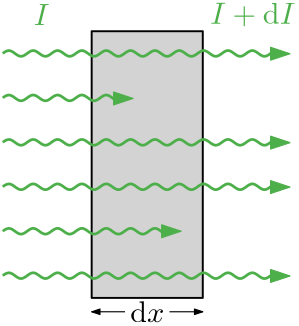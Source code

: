 <?xml version="1.0"?>
<!DOCTYPE ipe SYSTEM "ipe.dtd">
<ipe version="70107" creator="Ipe 7.2.2">
<info created="D:20160414194342" modified="D:20160430120124"/>
<ipestyle name="basic">
<symbol name="arrow/arc(spx)">
<path stroke="sym-stroke" fill="sym-stroke" pen="sym-pen">
0 0 m
-1 0.333 l
-1 -0.333 l
h
</path>
</symbol>
<symbol name="arrow/farc(spx)">
<path stroke="sym-stroke" fill="white" pen="sym-pen">
0 0 m
-1 0.333 l
-1 -0.333 l
h
</path>
</symbol>
<symbol name="arrow/ptarc(spx)">
<path stroke="sym-stroke" fill="sym-stroke" pen="sym-pen">
0 0 m
-1 0.333 l
-0.8 0 l
-1 -0.333 l
h
</path>
</symbol>
<symbol name="arrow/fptarc(spx)">
<path stroke="sym-stroke" fill="white" pen="sym-pen">
0 0 m
-1 0.333 l
-0.8 0 l
-1 -0.333 l
h
</path>
</symbol>
<symbol name="mark/circle(sx)" transformations="translations">
<path fill="sym-stroke">
0.6 0 0 0.6 0 0 e
0.4 0 0 0.4 0 0 e
</path>
</symbol>
<symbol name="mark/disk(sx)" transformations="translations">
<path fill="sym-stroke">
0.6 0 0 0.6 0 0 e
</path>
</symbol>
<symbol name="mark/fdisk(sfx)" transformations="translations">
<group>
<path fill="sym-fill">
0.5 0 0 0.5 0 0 e
</path>
<path fill="sym-stroke" fillrule="eofill">
0.6 0 0 0.6 0 0 e
0.4 0 0 0.4 0 0 e
</path>
</group>
</symbol>
<symbol name="mark/box(sx)" transformations="translations">
<path fill="sym-stroke" fillrule="eofill">
-0.6 -0.6 m
0.6 -0.6 l
0.6 0.6 l
-0.6 0.6 l
h
-0.4 -0.4 m
0.4 -0.4 l
0.4 0.4 l
-0.4 0.4 l
h
</path>
</symbol>
<symbol name="mark/square(sx)" transformations="translations">
<path fill="sym-stroke">
-0.6 -0.6 m
0.6 -0.6 l
0.6 0.6 l
-0.6 0.6 l
h
</path>
</symbol>
<symbol name="mark/fsquare(sfx)" transformations="translations">
<group>
<path fill="sym-fill">
-0.5 -0.5 m
0.5 -0.5 l
0.5 0.5 l
-0.5 0.5 l
h
</path>
<path fill="sym-stroke" fillrule="eofill">
-0.6 -0.6 m
0.6 -0.6 l
0.6 0.6 l
-0.6 0.6 l
h
-0.4 -0.4 m
0.4 -0.4 l
0.4 0.4 l
-0.4 0.4 l
h
</path>
</group>
</symbol>
<symbol name="mark/cross(sx)" transformations="translations">
<group>
<path fill="sym-stroke">
-0.43 -0.57 m
0.57 0.43 l
0.43 0.57 l
-0.57 -0.43 l
h
</path>
<path fill="sym-stroke">
-0.43 0.57 m
0.57 -0.43 l
0.43 -0.57 l
-0.57 0.43 l
h
</path>
</group>
</symbol>
<symbol name="arrow/fnormal(spx)">
<path stroke="sym-stroke" fill="white" pen="sym-pen">
0 0 m
-1 0.333 l
-1 -0.333 l
h
</path>
</symbol>
<symbol name="arrow/pointed(spx)">
<path stroke="sym-stroke" fill="sym-stroke" pen="sym-pen">
0 0 m
-1 0.333 l
-0.8 0 l
-1 -0.333 l
h
</path>
</symbol>
<symbol name="arrow/fpointed(spx)">
<path stroke="sym-stroke" fill="white" pen="sym-pen">
0 0 m
-1 0.333 l
-0.8 0 l
-1 -0.333 l
h
</path>
</symbol>
<symbol name="arrow/linear(spx)">
<path stroke="sym-stroke" pen="sym-pen">
-1 0.333 m
0 0 l
-1 -0.333 l
</path>
</symbol>
<symbol name="arrow/fdouble(spx)">
<path stroke="sym-stroke" fill="white" pen="sym-pen">
0 0 m
-1 0.333 l
-1 -0.333 l
h
-1 0 m
-2 0.333 l
-2 -0.333 l
h
</path>
</symbol>
<symbol name="arrow/double(spx)">
<path stroke="sym-stroke" fill="sym-stroke" pen="sym-pen">
0 0 m
-1 0.333 l
-1 -0.333 l
h
-1 0 m
-2 0.333 l
-2 -0.333 l
h
</path>
</symbol>
<pen name="heavier" value="0.8"/>
<pen name="fat" value="1.2"/>
<pen name="ultrafat" value="2"/>
<symbolsize name="large" value="5"/>
<symbolsize name="small" value="2"/>
<symbolsize name="tiny" value="1.1"/>
<arrowsize name="large" value="10"/>
<arrowsize name="small" value="5"/>
<arrowsize name="tiny" value="3"/>
<color name="red" value="1 0 0"/>
<color name="green" value="0 1 0"/>
<color name="blue" value="0 0 1"/>
<color name="yellow" value="1 1 0"/>
<color name="orange" value="1 0.647 0"/>
<color name="gold" value="1 0.843 0"/>
<color name="purple" value="0.627 0.125 0.941"/>
<color name="gray" value="0.745"/>
<color name="brown" value="0.647 0.165 0.165"/>
<color name="navy" value="0 0 0.502"/>
<color name="pink" value="1 0.753 0.796"/>
<color name="seagreen" value="0.18 0.545 0.341"/>
<color name="turquoise" value="0.251 0.878 0.816"/>
<color name="violet" value="0.933 0.51 0.933"/>
<color name="darkblue" value="0 0 0.545"/>
<color name="darkcyan" value="0 0.545 0.545"/>
<color name="darkgray" value="0.663"/>
<color name="darkgreen" value="0 0.392 0"/>
<color name="darkmagenta" value="0.545 0 0.545"/>
<color name="darkorange" value="1 0.549 0"/>
<color name="darkred" value="0.545 0 0"/>
<color name="lightblue" value="0.678 0.847 0.902"/>
<color name="lightcyan" value="0.878 1 1"/>
<color name="lightgray" value="0.827"/>
<color name="lightgreen" value="0.565 0.933 0.565"/>
<color name="lightyellow" value="1 1 0.878"/>
<dashstyle name="dashed" value="[4] 0"/>
<dashstyle name="dotted" value="[1 3] 0"/>
<dashstyle name="dash dotted" value="[4 2 1 2] 0"/>
<dashstyle name="dash dot dotted" value="[4 2 1 2 1 2] 0"/>
<textsize name="large" value="\large"/>
<textsize name="Large" value="\Large"/>
<textsize name="LARGE" value="\LARGE"/>
<textsize name="huge" value="\huge"/>
<textsize name="Huge" value="\Huge"/>
<textsize name="small" value="\small"/>
<textsize name="footnote" value="\footnotesize"/>
<textsize name="tiny" value="\tiny"/>
<textstyle name="center" begin="\begin{center}" end="\end{center}"/>
<textstyle name="itemize" begin="\begin{itemize}" end="\end{itemize}"/>
<textstyle name="item" begin="\begin{itemize}\item{}" end="\end{itemize}"/>
<gridsize name="4 pts" value="4"/>
<gridsize name="8 pts (~3 mm)" value="8"/>
<gridsize name="16 pts (~6 mm)" value="16"/>
<gridsize name="32 pts (~12 mm)" value="32"/>
<gridsize name="10 pts (~3.5 mm)" value="10"/>
<gridsize name="20 pts (~7 mm)" value="20"/>
<gridsize name="14 pts (~5 mm)" value="14"/>
<gridsize name="28 pts (~10 mm)" value="28"/>
<gridsize name="56 pts (~20 mm)" value="56"/>
<anglesize name="90 deg" value="90"/>
<anglesize name="60 deg" value="60"/>
<anglesize name="45 deg" value="45"/>
<anglesize name="30 deg" value="30"/>
<anglesize name="22.5 deg" value="22.5"/>
<opacity name="10%" value="0.1"/>
<opacity name="30%" value="0.3"/>
<opacity name="50%" value="0.5"/>
<opacity name="75%" value="0.75"/>
<tiling name="falling" angle="-60" step="4" width="1"/>
<tiling name="rising" angle="30" step="4" width="1"/>
</ipestyle>
<page>
<layer name="alpha"/>
<view layers="alpha" active="alpha"/>
<text layer="alpha" matrix="1 0 0 1 8 3" transformations="translations" pos="112 664" stroke="black" type="label" width="12.295" height="7.576" depth="0" halign="center" valign="center" size="11">$\mathrm{d}x$</text>
<path matrix="1 0 0 1 0 -1" stroke="black" arrow="normal/tiny">
112 668 m
100 668 l
</path>
<path matrix="1 0 0 1 0 -1" stroke="black" arrow="normal/tiny">
128 668 m
140 668 l
</path>
<path stroke="black" fill="lightgray" pen="0.7">
100 768 m
100 672 l
140 672 l
140 768 l
h
</path>
<text matrix="1 0 0 1 42 58" transformations="translations" pos="40 716" stroke="0.302 0.686 0.29" type="label" width="5.652" height="7.455" depth="0" halign="center" valign="center" size="11">$I$</text>
<text matrix="1 0 0 1 118 58" transformations="translations" pos="40 716" stroke="0.302 0.686 0.29" type="label" width="30.697" height="7.575" depth="0.91" halign="center" valign="center" size="11">$I + \mathrm{d}I$</text>
<path matrix="1 0 0 1 0.2 0" stroke="0.302 0.686 0.29" arrow="normal/normal">
128 696 m
132 696 l
</path>
<path matrix="1 0 0 1 2.9 -0.2" stroke="0.302 0.686 0.29" arrow="normal/normal">
108 744 m
112 744 l
</path>
<path matrix="1 0 0 1 -0.6 -0.1" stroke="0.302 0.686 0.29" arrow="normal/normal">
168 760 m
172 760 l
</path>
<path stroke="0.302 0.686 0.29" pen="1">
165.734 760.845 m
165.261 760.642
164.789 760.282
164.317 759.934 c
163.845 759.586
163.373 759.25
162.901 759.085 c
162.428 758.921
161.956 758.927
161.484 759.101 c
161.012 759.276
160.54 759.618
160.068 759.967 c
159.595 760.316
159.123 760.67
158.651 760.864 c
158.179 761.057
157.707 761.088
157.235 760.943 c
156.762 760.798
156.29 760.477
155.818 760.131 c
155.346 759.785
154.874 759.414
154.402 759.195 c
153.93 758.975
153.458 758.905
152.986 759.02 c
152.514 759.133
152.042 759.431
151.569 759.771 c
151.097 760.111
150.625 760.494
150.153 760.739 c
149.681 760.984
149.209 761.09
148.736 761.008 c
148.264 760.926
147.792 760.655
147.32 760.324 c
146.848 759.992
146.376 759.6
145.903 759.333 c
145.431 759.066
144.959 758.923
144.487 758.973 c
144.015 759.023
143.543 759.264
143.07 759.584 c
142.598 759.903
142.126 760.301
141.654 760.588 c
141.182 760.875
140.71 761.053
140.237 761.036 c
139.765 761.02
139.293 760.809
138.821 760.504 c
138.349 760.199
137.877 759.8
137.405 759.495 c
136.933 759.191
136.461 758.98
135.989 758.963 c
135.517 758.947
135.044 759.124
134.572 759.411 c
134.1 759.699
133.628 760.096
133.156 760.415 c
132.684 760.735
132.211 760.977
131.739 761.027 c
131.267 761.076
130.795 760.934
130.323 760.666 c
129.851 760.399
129.378 760.008
128.906 759.676 c
128.434 759.345
127.962 759.074
127.49 758.991 c
127.018 758.909
126.545 759.016
126.073 759.26 c
125.601 759.505
125.129 759.888
124.657 760.228 c
124.185 760.569
123.712 760.866
123.24 760.98 c
122.768 761.094
122.296 761.025
121.824 760.805 c
121.352 760.585
120.879 760.214
120.407 759.869 c
119.935 759.522
119.463 759.201
118.991 759.056 c
118.519 758.911
118.047 758.943
117.575 759.136 c
117.103 759.329
116.631 759.684
116.159 760.033 c
115.686 760.381
115.214 760.724
114.742 760.898 c
114.27 761.073
113.798 761.079
113.326 760.914 c
112.853 760.75
112.381 760.413
111.909 760.066 c
111.437 759.717
110.965 759.357
110.493 759.155 c
110.02 758.952
109.548 758.908
109.076 759.043 c
108.604 759.178
108.132 759.491
107.66 759.836 c
107.187 760.18
106.715 760.555
106.243 760.784 c
105.771 761.012
105.299 761.094
104.827 760.991 c
104.354 760.887
103.882 760.598
103.41 760.26 c
102.939 759.923
102.467 759.536
101.994 759.284 c
101.522 759.032
101.05 758.913
100.578 758.984 c
100.106 759.056
99.6335 759.317
99.1614 759.645 c
98.6892 759.973
98.217 760.367
97.7449 760.641 c
97.2727 760.915
96.8005 761.069
96.3284 761.031 c
95.8562 760.992
95.384 760.761
94.9119 760.446 c
94.4397 760.13
93.9675 759.733
93.4954 759.439 c
93.0232 759.145
92.551 758.957
92.0788 758.962 c
91.6067 758.968
91.1345 759.168
90.6623 759.467 c
90.1902 759.766
89.718 760.165
89.2458 760.475 c
88.7737 760.785
88.3015 761.006
87.8293 761.034 c
87.3572 761.062
86.8859 760.896
86.4137 760.615 c
85.9415 760.334
85.4694 759.938
84.9972 759.614 c
84.525 759.29
84.0529 759.039
83.5807 758.978 c
83.1085 758.918
82.6364 759.048
82.1642 759.308 c
81.692 759.568
81.2198 759.957
80.7477 760.292 c
80.2755 760.627
79.8033 760.907
79.3312 761 c
78.859 761.092
78.3868 760.999
77.9147 760.762 c
77.4425 760.525
76.9703 760.146
76.4982 759.803 c
76.026 759.461
75.5538 759.155
75.0816 759.031 c
74.6095 758.906
74.1373 758.963
73.6651 759.174 c
73.193 759.385
72.7208 759.75
72.2486 760.098 c
71.7765 760.447
71.3043 760.78
70.8321 760.929 c
70.36 761.079
69.8887 761.045
69.4165 760.881 c
68.9443 760.718
68.4722 760.424
68 760 c
158.651 760.864 m
158.179 761.057
157.707 761.088
157.235 760.943 c
156.762 760.798
156.29 760.477
155.818 760.131 c
155.346 759.785
154.874 759.414
154.402 759.195 c
153.93 758.975
153.458 758.905
152.986 759.02 c
152.514 759.133
152.042 759.431
151.569 759.771 c
151.097 760.111
150.625 760.494
150.153 760.739 c
149.681 760.984
149.209 761.09
148.736 761.008 c
148.264 760.926
147.792 760.655
147.32 760.324 c
146.848 759.992
146.376 759.6
145.903 759.333 c
145.431 759.066
144.959 758.923
144.487 758.973 c
144.015 759.023
143.543 759.264
143.07 759.584 c
142.598 759.903
142.126 760.301
141.654 760.588 c
141.182 760.875
140.71 761.053
140.237 761.036 c
139.765 761.02
139.293 760.809
138.821 760.504 c
138.349 760.199
137.877 759.8
137.405 759.495 c
136.933 759.191
136.461 758.98
135.989 758.963 c
135.517 758.947
135.044 759.124
134.572 759.411 c
134.1 759.699
133.628 760.096
133.156 760.415 c
132.684 760.735
132.211 760.977
131.739 761.027 c
131.267 761.076
130.795 760.934
130.323 760.666 c
129.851 760.399
129.378 760.008
128.906 759.676 c
128.434 759.345
127.962 759.074
127.49 758.991 c
127.018 758.909
126.545 759.016
126.073 759.26 c
125.601 759.505
125.129 759.888
124.657 760.228 c
124.185 760.569
123.712 760.866
123.24 760.98 c
122.768 761.094
122.296 761.025
121.824 760.805 c
121.352 760.585
120.879 760.214
120.407 759.869 c
119.935 759.522
119.463 759.201
118.991 759.056 c
118.519 758.911
118.047 758.943
117.575 759.136 c
117.103 759.329
116.631 759.684
116.159 760.033 c
115.686 760.381
115.214 760.724
114.742 760.898 c
114.27 761.073
113.798 761.079
113.326 760.914 c
112.853 760.75
112.381 760.413
111.909 760.066 c
111.437 759.717
110.965 759.357
110.493 759.155 c
110.02 758.952
109.548 758.908
109.076 759.043 c
108.604 759.178
108.132 759.491
107.66 759.836 c
107.187 760.18
106.715 760.555
106.243 760.784 c
105.771 761.012
105.299 761.094
104.827 760.991 c
104.354 760.887
103.882 760.598
103.41 760.26 c
102.939 759.923
102.467 759.536
101.994 759.284 c
101.522 759.032
101.05 758.913
100.578 758.984 c
100.106 759.056
99.6335 759.317
99.1614 759.645 c
98.6892 759.973
98.217 760.367
97.7449 760.641 c
97.2727 760.915
96.8005 761.069
96.3284 761.031 c
95.8562 760.992
95.384 760.761
94.9119 760.446 c
94.4397 760.13
93.9675 759.733
93.4954 759.439 c
93.0232 759.145
92.551 758.957
92.0788 758.962 c
91.6067 758.968
91.1345 759.168
90.6623 759.467 c
90.1902 759.766
89.718 760.165
89.2458 760.475 c
88.7737 760.785
88.3015 761.006
87.8293 761.034 c
87.3572 761.062
86.8859 760.896
86.4137 760.615 c
85.9415 760.334
85.4694 759.938
84.9972 759.614 c
84.525 759.29
84.0529 759.039
83.5807 758.978 c
83.1085 758.918
82.6364 759.048
82.1642 759.308 c
81.692 759.568
81.2198 759.957
80.7477 760.292 c
80.2755 760.627
79.8033 760.907
79.3312 761 c
78.859 761.092
78.3868 760.999
77.9147 760.762 c
77.4425 760.525
76.9703 760.146
76.4982 759.803 c
76.026 759.461
75.5538 759.155
75.0816 759.031 c
74.6095 758.906
74.1373 758.963
73.6651 759.174 c
73.193 759.385
72.7208 759.75
72.2486 760.098 c
71.7765 760.447
71.3043 760.78
70.8321 760.929 c
70.36 761.079
69.8887 761.045
69.4165 760.881 c
68.9443 760.718
68.4722 760.424
68 760 c
</path>
<path matrix="1 0 0 1 -0.6 -32.1" stroke="0.302 0.686 0.29" arrow="normal/normal">
168 760 m
172 760 l
</path>
<path matrix="1 0 0 1 0 -32" stroke="0.302 0.686 0.29" pen="1">
165.734 760.845 m
165.261 760.642
164.789 760.282
164.317 759.934 c
163.845 759.586
163.373 759.25
162.901 759.085 c
162.428 758.921
161.956 758.927
161.484 759.101 c
161.012 759.276
160.54 759.618
160.068 759.967 c
159.595 760.316
159.123 760.67
158.651 760.864 c
158.179 761.057
157.707 761.088
157.235 760.943 c
156.762 760.798
156.29 760.477
155.818 760.131 c
155.346 759.785
154.874 759.414
154.402 759.195 c
153.93 758.975
153.458 758.905
152.986 759.02 c
152.514 759.133
152.042 759.431
151.569 759.771 c
151.097 760.111
150.625 760.494
150.153 760.739 c
149.681 760.984
149.209 761.09
148.736 761.008 c
148.264 760.926
147.792 760.655
147.32 760.324 c
146.848 759.992
146.376 759.6
145.903 759.333 c
145.431 759.066
144.959 758.923
144.487 758.973 c
144.015 759.023
143.543 759.264
143.07 759.584 c
142.598 759.903
142.126 760.301
141.654 760.588 c
141.182 760.875
140.71 761.053
140.237 761.036 c
139.765 761.02
139.293 760.809
138.821 760.504 c
138.349 760.199
137.877 759.8
137.405 759.495 c
136.933 759.191
136.461 758.98
135.989 758.963 c
135.517 758.947
135.044 759.124
134.572 759.411 c
134.1 759.699
133.628 760.096
133.156 760.415 c
132.684 760.735
132.211 760.977
131.739 761.027 c
131.267 761.076
130.795 760.934
130.323 760.666 c
129.851 760.399
129.378 760.008
128.906 759.676 c
128.434 759.345
127.962 759.074
127.49 758.991 c
127.018 758.909
126.545 759.016
126.073 759.26 c
125.601 759.505
125.129 759.888
124.657 760.228 c
124.185 760.569
123.712 760.866
123.24 760.98 c
122.768 761.094
122.296 761.025
121.824 760.805 c
121.352 760.585
120.879 760.214
120.407 759.869 c
119.935 759.522
119.463 759.201
118.991 759.056 c
118.519 758.911
118.047 758.943
117.575 759.136 c
117.103 759.329
116.631 759.684
116.159 760.033 c
115.686 760.381
115.214 760.724
114.742 760.898 c
114.27 761.073
113.798 761.079
113.326 760.914 c
112.853 760.75
112.381 760.413
111.909 760.066 c
111.437 759.717
110.965 759.357
110.493 759.155 c
110.02 758.952
109.548 758.908
109.076 759.043 c
108.604 759.178
108.132 759.491
107.66 759.836 c
107.187 760.18
106.715 760.555
106.243 760.784 c
105.771 761.012
105.299 761.094
104.827 760.991 c
104.354 760.887
103.882 760.598
103.41 760.26 c
102.939 759.923
102.467 759.536
101.994 759.284 c
101.522 759.032
101.05 758.913
100.578 758.984 c
100.106 759.056
99.6335 759.317
99.1614 759.645 c
98.6892 759.973
98.217 760.367
97.7449 760.641 c
97.2727 760.915
96.8005 761.069
96.3284 761.031 c
95.8562 760.992
95.384 760.761
94.9119 760.446 c
94.4397 760.13
93.9675 759.733
93.4954 759.439 c
93.0232 759.145
92.551 758.957
92.0788 758.962 c
91.6067 758.968
91.1345 759.168
90.6623 759.467 c
90.1902 759.766
89.718 760.165
89.2458 760.475 c
88.7737 760.785
88.3015 761.006
87.8293 761.034 c
87.3572 761.062
86.8859 760.896
86.4137 760.615 c
85.9415 760.334
85.4694 759.938
84.9972 759.614 c
84.525 759.29
84.0529 759.039
83.5807 758.978 c
83.1085 758.918
82.6364 759.048
82.1642 759.308 c
81.692 759.568
81.2198 759.957
80.7477 760.292 c
80.2755 760.627
79.8033 760.907
79.3312 761 c
78.859 761.092
78.3868 760.999
77.9147 760.762 c
77.4425 760.525
76.9703 760.146
76.4982 759.803 c
76.026 759.461
75.5538 759.155
75.0816 759.031 c
74.6095 758.906
74.1373 758.963
73.6651 759.174 c
73.193 759.385
72.7208 759.75
72.2486 760.098 c
71.7765 760.447
71.3043 760.78
70.8321 760.929 c
70.36 761.079
69.8887 761.045
69.4165 760.881 c
68.9443 760.718
68.4722 760.424
68 760 c
158.651 760.864 m
158.179 761.057
157.707 761.088
157.235 760.943 c
156.762 760.798
156.29 760.477
155.818 760.131 c
155.346 759.785
154.874 759.414
154.402 759.195 c
153.93 758.975
153.458 758.905
152.986 759.02 c
152.514 759.133
152.042 759.431
151.569 759.771 c
151.097 760.111
150.625 760.494
150.153 760.739 c
149.681 760.984
149.209 761.09
148.736 761.008 c
148.264 760.926
147.792 760.655
147.32 760.324 c
146.848 759.992
146.376 759.6
145.903 759.333 c
145.431 759.066
144.959 758.923
144.487 758.973 c
144.015 759.023
143.543 759.264
143.07 759.584 c
142.598 759.903
142.126 760.301
141.654 760.588 c
141.182 760.875
140.71 761.053
140.237 761.036 c
139.765 761.02
139.293 760.809
138.821 760.504 c
138.349 760.199
137.877 759.8
137.405 759.495 c
136.933 759.191
136.461 758.98
135.989 758.963 c
135.517 758.947
135.044 759.124
134.572 759.411 c
134.1 759.699
133.628 760.096
133.156 760.415 c
132.684 760.735
132.211 760.977
131.739 761.027 c
131.267 761.076
130.795 760.934
130.323 760.666 c
129.851 760.399
129.378 760.008
128.906 759.676 c
128.434 759.345
127.962 759.074
127.49 758.991 c
127.018 758.909
126.545 759.016
126.073 759.26 c
125.601 759.505
125.129 759.888
124.657 760.228 c
124.185 760.569
123.712 760.866
123.24 760.98 c
122.768 761.094
122.296 761.025
121.824 760.805 c
121.352 760.585
120.879 760.214
120.407 759.869 c
119.935 759.522
119.463 759.201
118.991 759.056 c
118.519 758.911
118.047 758.943
117.575 759.136 c
117.103 759.329
116.631 759.684
116.159 760.033 c
115.686 760.381
115.214 760.724
114.742 760.898 c
114.27 761.073
113.798 761.079
113.326 760.914 c
112.853 760.75
112.381 760.413
111.909 760.066 c
111.437 759.717
110.965 759.357
110.493 759.155 c
110.02 758.952
109.548 758.908
109.076 759.043 c
108.604 759.178
108.132 759.491
107.66 759.836 c
107.187 760.18
106.715 760.555
106.243 760.784 c
105.771 761.012
105.299 761.094
104.827 760.991 c
104.354 760.887
103.882 760.598
103.41 760.26 c
102.939 759.923
102.467 759.536
101.994 759.284 c
101.522 759.032
101.05 758.913
100.578 758.984 c
100.106 759.056
99.6335 759.317
99.1614 759.645 c
98.6892 759.973
98.217 760.367
97.7449 760.641 c
97.2727 760.915
96.8005 761.069
96.3284 761.031 c
95.8562 760.992
95.384 760.761
94.9119 760.446 c
94.4397 760.13
93.9675 759.733
93.4954 759.439 c
93.0232 759.145
92.551 758.957
92.0788 758.962 c
91.6067 758.968
91.1345 759.168
90.6623 759.467 c
90.1902 759.766
89.718 760.165
89.2458 760.475 c
88.7737 760.785
88.3015 761.006
87.8293 761.034 c
87.3572 761.062
86.8859 760.896
86.4137 760.615 c
85.9415 760.334
85.4694 759.938
84.9972 759.614 c
84.525 759.29
84.0529 759.039
83.5807 758.978 c
83.1085 758.918
82.6364 759.048
82.1642 759.308 c
81.692 759.568
81.2198 759.957
80.7477 760.292 c
80.2755 760.627
79.8033 760.907
79.3312 761 c
78.859 761.092
78.3868 760.999
77.9147 760.762 c
77.4425 760.525
76.9703 760.146
76.4982 759.803 c
76.026 759.461
75.5538 759.155
75.0816 759.031 c
74.6095 758.906
74.1373 758.963
73.6651 759.174 c
73.193 759.385
72.7208 759.75
72.2486 760.098 c
71.7765 760.447
71.3043 760.78
70.8321 760.929 c
70.36 761.079
69.8887 761.045
69.4165 760.881 c
68.9443 760.718
68.4722 760.424
68 760 c
</path>
<path matrix="1 0 0 1 -0.6 -48.1" stroke="0.302 0.686 0.29" arrow="normal/normal">
168 760 m
172 760 l
</path>
<path matrix="1 0 0 1 0 -48" stroke="0.302 0.686 0.29" pen="1">
165.734 760.845 m
165.261 760.642
164.789 760.282
164.317 759.934 c
163.845 759.586
163.373 759.25
162.901 759.085 c
162.428 758.921
161.956 758.927
161.484 759.101 c
161.012 759.276
160.54 759.618
160.068 759.967 c
159.595 760.316
159.123 760.67
158.651 760.864 c
158.179 761.057
157.707 761.088
157.235 760.943 c
156.762 760.798
156.29 760.477
155.818 760.131 c
155.346 759.785
154.874 759.414
154.402 759.195 c
153.93 758.975
153.458 758.905
152.986 759.02 c
152.514 759.133
152.042 759.431
151.569 759.771 c
151.097 760.111
150.625 760.494
150.153 760.739 c
149.681 760.984
149.209 761.09
148.736 761.008 c
148.264 760.926
147.792 760.655
147.32 760.324 c
146.848 759.992
146.376 759.6
145.903 759.333 c
145.431 759.066
144.959 758.923
144.487 758.973 c
144.015 759.023
143.543 759.264
143.07 759.584 c
142.598 759.903
142.126 760.301
141.654 760.588 c
141.182 760.875
140.71 761.053
140.237 761.036 c
139.765 761.02
139.293 760.809
138.821 760.504 c
138.349 760.199
137.877 759.8
137.405 759.495 c
136.933 759.191
136.461 758.98
135.989 758.963 c
135.517 758.947
135.044 759.124
134.572 759.411 c
134.1 759.699
133.628 760.096
133.156 760.415 c
132.684 760.735
132.211 760.977
131.739 761.027 c
131.267 761.076
130.795 760.934
130.323 760.666 c
129.851 760.399
129.378 760.008
128.906 759.676 c
128.434 759.345
127.962 759.074
127.49 758.991 c
127.018 758.909
126.545 759.016
126.073 759.26 c
125.601 759.505
125.129 759.888
124.657 760.228 c
124.185 760.569
123.712 760.866
123.24 760.98 c
122.768 761.094
122.296 761.025
121.824 760.805 c
121.352 760.585
120.879 760.214
120.407 759.869 c
119.935 759.522
119.463 759.201
118.991 759.056 c
118.519 758.911
118.047 758.943
117.575 759.136 c
117.103 759.329
116.631 759.684
116.159 760.033 c
115.686 760.381
115.214 760.724
114.742 760.898 c
114.27 761.073
113.798 761.079
113.326 760.914 c
112.853 760.75
112.381 760.413
111.909 760.066 c
111.437 759.717
110.965 759.357
110.493 759.155 c
110.02 758.952
109.548 758.908
109.076 759.043 c
108.604 759.178
108.132 759.491
107.66 759.836 c
107.187 760.18
106.715 760.555
106.243 760.784 c
105.771 761.012
105.299 761.094
104.827 760.991 c
104.354 760.887
103.882 760.598
103.41 760.26 c
102.939 759.923
102.467 759.536
101.994 759.284 c
101.522 759.032
101.05 758.913
100.578 758.984 c
100.106 759.056
99.6335 759.317
99.1614 759.645 c
98.6892 759.973
98.217 760.367
97.7449 760.641 c
97.2727 760.915
96.8005 761.069
96.3284 761.031 c
95.8562 760.992
95.384 760.761
94.9119 760.446 c
94.4397 760.13
93.9675 759.733
93.4954 759.439 c
93.0232 759.145
92.551 758.957
92.0788 758.962 c
91.6067 758.968
91.1345 759.168
90.6623 759.467 c
90.1902 759.766
89.718 760.165
89.2458 760.475 c
88.7737 760.785
88.3015 761.006
87.8293 761.034 c
87.3572 761.062
86.8859 760.896
86.4137 760.615 c
85.9415 760.334
85.4694 759.938
84.9972 759.614 c
84.525 759.29
84.0529 759.039
83.5807 758.978 c
83.1085 758.918
82.6364 759.048
82.1642 759.308 c
81.692 759.568
81.2198 759.957
80.7477 760.292 c
80.2755 760.627
79.8033 760.907
79.3312 761 c
78.859 761.092
78.3868 760.999
77.9147 760.762 c
77.4425 760.525
76.9703 760.146
76.4982 759.803 c
76.026 759.461
75.5538 759.155
75.0816 759.031 c
74.6095 758.906
74.1373 758.963
73.6651 759.174 c
73.193 759.385
72.7208 759.75
72.2486 760.098 c
71.7765 760.447
71.3043 760.78
70.8321 760.929 c
70.36 761.079
69.8887 761.045
69.4165 760.881 c
68.9443 760.718
68.4722 760.424
68 760 c
158.651 760.864 m
158.179 761.057
157.707 761.088
157.235 760.943 c
156.762 760.798
156.29 760.477
155.818 760.131 c
155.346 759.785
154.874 759.414
154.402 759.195 c
153.93 758.975
153.458 758.905
152.986 759.02 c
152.514 759.133
152.042 759.431
151.569 759.771 c
151.097 760.111
150.625 760.494
150.153 760.739 c
149.681 760.984
149.209 761.09
148.736 761.008 c
148.264 760.926
147.792 760.655
147.32 760.324 c
146.848 759.992
146.376 759.6
145.903 759.333 c
145.431 759.066
144.959 758.923
144.487 758.973 c
144.015 759.023
143.543 759.264
143.07 759.584 c
142.598 759.903
142.126 760.301
141.654 760.588 c
141.182 760.875
140.71 761.053
140.237 761.036 c
139.765 761.02
139.293 760.809
138.821 760.504 c
138.349 760.199
137.877 759.8
137.405 759.495 c
136.933 759.191
136.461 758.98
135.989 758.963 c
135.517 758.947
135.044 759.124
134.572 759.411 c
134.1 759.699
133.628 760.096
133.156 760.415 c
132.684 760.735
132.211 760.977
131.739 761.027 c
131.267 761.076
130.795 760.934
130.323 760.666 c
129.851 760.399
129.378 760.008
128.906 759.676 c
128.434 759.345
127.962 759.074
127.49 758.991 c
127.018 758.909
126.545 759.016
126.073 759.26 c
125.601 759.505
125.129 759.888
124.657 760.228 c
124.185 760.569
123.712 760.866
123.24 760.98 c
122.768 761.094
122.296 761.025
121.824 760.805 c
121.352 760.585
120.879 760.214
120.407 759.869 c
119.935 759.522
119.463 759.201
118.991 759.056 c
118.519 758.911
118.047 758.943
117.575 759.136 c
117.103 759.329
116.631 759.684
116.159 760.033 c
115.686 760.381
115.214 760.724
114.742 760.898 c
114.27 761.073
113.798 761.079
113.326 760.914 c
112.853 760.75
112.381 760.413
111.909 760.066 c
111.437 759.717
110.965 759.357
110.493 759.155 c
110.02 758.952
109.548 758.908
109.076 759.043 c
108.604 759.178
108.132 759.491
107.66 759.836 c
107.187 760.18
106.715 760.555
106.243 760.784 c
105.771 761.012
105.299 761.094
104.827 760.991 c
104.354 760.887
103.882 760.598
103.41 760.26 c
102.939 759.923
102.467 759.536
101.994 759.284 c
101.522 759.032
101.05 758.913
100.578 758.984 c
100.106 759.056
99.6335 759.317
99.1614 759.645 c
98.6892 759.973
98.217 760.367
97.7449 760.641 c
97.2727 760.915
96.8005 761.069
96.3284 761.031 c
95.8562 760.992
95.384 760.761
94.9119 760.446 c
94.4397 760.13
93.9675 759.733
93.4954 759.439 c
93.0232 759.145
92.551 758.957
92.0788 758.962 c
91.6067 758.968
91.1345 759.168
90.6623 759.467 c
90.1902 759.766
89.718 760.165
89.2458 760.475 c
88.7737 760.785
88.3015 761.006
87.8293 761.034 c
87.3572 761.062
86.8859 760.896
86.4137 760.615 c
85.9415 760.334
85.4694 759.938
84.9972 759.614 c
84.525 759.29
84.0529 759.039
83.5807 758.978 c
83.1085 758.918
82.6364 759.048
82.1642 759.308 c
81.692 759.568
81.2198 759.957
80.7477 760.292 c
80.2755 760.627
79.8033 760.907
79.3312 761 c
78.859 761.092
78.3868 760.999
77.9147 760.762 c
77.4425 760.525
76.9703 760.146
76.4982 759.803 c
76.026 759.461
75.5538 759.155
75.0816 759.031 c
74.6095 758.906
74.1373 758.963
73.6651 759.174 c
73.193 759.385
72.7208 759.75
72.2486 760.098 c
71.7765 760.447
71.3043 760.78
70.8321 760.929 c
70.36 761.079
69.8887 761.045
69.4165 760.881 c
68.9443 760.718
68.4722 760.424
68 760 c
</path>
<path matrix="1 0 0 1 -0.6 -80.1" stroke="0.302 0.686 0.29" arrow="normal/normal">
168 760 m
172 760 l
</path>
<path matrix="1 0 0 1 0 -80" stroke="0.302 0.686 0.29" pen="1">
165.734 760.845 m
165.261 760.642
164.789 760.282
164.317 759.934 c
163.845 759.586
163.373 759.25
162.901 759.085 c
162.428 758.921
161.956 758.927
161.484 759.101 c
161.012 759.276
160.54 759.618
160.068 759.967 c
159.595 760.316
159.123 760.67
158.651 760.864 c
158.179 761.057
157.707 761.088
157.235 760.943 c
156.762 760.798
156.29 760.477
155.818 760.131 c
155.346 759.785
154.874 759.414
154.402 759.195 c
153.93 758.975
153.458 758.905
152.986 759.02 c
152.514 759.133
152.042 759.431
151.569 759.771 c
151.097 760.111
150.625 760.494
150.153 760.739 c
149.681 760.984
149.209 761.09
148.736 761.008 c
148.264 760.926
147.792 760.655
147.32 760.324 c
146.848 759.992
146.376 759.6
145.903 759.333 c
145.431 759.066
144.959 758.923
144.487 758.973 c
144.015 759.023
143.543 759.264
143.07 759.584 c
142.598 759.903
142.126 760.301
141.654 760.588 c
141.182 760.875
140.71 761.053
140.237 761.036 c
139.765 761.02
139.293 760.809
138.821 760.504 c
138.349 760.199
137.877 759.8
137.405 759.495 c
136.933 759.191
136.461 758.98
135.989 758.963 c
135.517 758.947
135.044 759.124
134.572 759.411 c
134.1 759.699
133.628 760.096
133.156 760.415 c
132.684 760.735
132.211 760.977
131.739 761.027 c
131.267 761.076
130.795 760.934
130.323 760.666 c
129.851 760.399
129.378 760.008
128.906 759.676 c
128.434 759.345
127.962 759.074
127.49 758.991 c
127.018 758.909
126.545 759.016
126.073 759.26 c
125.601 759.505
125.129 759.888
124.657 760.228 c
124.185 760.569
123.712 760.866
123.24 760.98 c
122.768 761.094
122.296 761.025
121.824 760.805 c
121.352 760.585
120.879 760.214
120.407 759.869 c
119.935 759.522
119.463 759.201
118.991 759.056 c
118.519 758.911
118.047 758.943
117.575 759.136 c
117.103 759.329
116.631 759.684
116.159 760.033 c
115.686 760.381
115.214 760.724
114.742 760.898 c
114.27 761.073
113.798 761.079
113.326 760.914 c
112.853 760.75
112.381 760.413
111.909 760.066 c
111.437 759.717
110.965 759.357
110.493 759.155 c
110.02 758.952
109.548 758.908
109.076 759.043 c
108.604 759.178
108.132 759.491
107.66 759.836 c
107.187 760.18
106.715 760.555
106.243 760.784 c
105.771 761.012
105.299 761.094
104.827 760.991 c
104.354 760.887
103.882 760.598
103.41 760.26 c
102.939 759.923
102.467 759.536
101.994 759.284 c
101.522 759.032
101.05 758.913
100.578 758.984 c
100.106 759.056
99.6335 759.317
99.1614 759.645 c
98.6892 759.973
98.217 760.367
97.7449 760.641 c
97.2727 760.915
96.8005 761.069
96.3284 761.031 c
95.8562 760.992
95.384 760.761
94.9119 760.446 c
94.4397 760.13
93.9675 759.733
93.4954 759.439 c
93.0232 759.145
92.551 758.957
92.0788 758.962 c
91.6067 758.968
91.1345 759.168
90.6623 759.467 c
90.1902 759.766
89.718 760.165
89.2458 760.475 c
88.7737 760.785
88.3015 761.006
87.8293 761.034 c
87.3572 761.062
86.8859 760.896
86.4137 760.615 c
85.9415 760.334
85.4694 759.938
84.9972 759.614 c
84.525 759.29
84.0529 759.039
83.5807 758.978 c
83.1085 758.918
82.6364 759.048
82.1642 759.308 c
81.692 759.568
81.2198 759.957
80.7477 760.292 c
80.2755 760.627
79.8033 760.907
79.3312 761 c
78.859 761.092
78.3868 760.999
77.9147 760.762 c
77.4425 760.525
76.9703 760.146
76.4982 759.803 c
76.026 759.461
75.5538 759.155
75.0816 759.031 c
74.6095 758.906
74.1373 758.963
73.6651 759.174 c
73.193 759.385
72.7208 759.75
72.2486 760.098 c
71.7765 760.447
71.3043 760.78
70.8321 760.929 c
70.36 761.079
69.8887 761.045
69.4165 760.881 c
68.9443 760.718
68.4722 760.424
68 760 c
158.651 760.864 m
158.179 761.057
157.707 761.088
157.235 760.943 c
156.762 760.798
156.29 760.477
155.818 760.131 c
155.346 759.785
154.874 759.414
154.402 759.195 c
153.93 758.975
153.458 758.905
152.986 759.02 c
152.514 759.133
152.042 759.431
151.569 759.771 c
151.097 760.111
150.625 760.494
150.153 760.739 c
149.681 760.984
149.209 761.09
148.736 761.008 c
148.264 760.926
147.792 760.655
147.32 760.324 c
146.848 759.992
146.376 759.6
145.903 759.333 c
145.431 759.066
144.959 758.923
144.487 758.973 c
144.015 759.023
143.543 759.264
143.07 759.584 c
142.598 759.903
142.126 760.301
141.654 760.588 c
141.182 760.875
140.71 761.053
140.237 761.036 c
139.765 761.02
139.293 760.809
138.821 760.504 c
138.349 760.199
137.877 759.8
137.405 759.495 c
136.933 759.191
136.461 758.98
135.989 758.963 c
135.517 758.947
135.044 759.124
134.572 759.411 c
134.1 759.699
133.628 760.096
133.156 760.415 c
132.684 760.735
132.211 760.977
131.739 761.027 c
131.267 761.076
130.795 760.934
130.323 760.666 c
129.851 760.399
129.378 760.008
128.906 759.676 c
128.434 759.345
127.962 759.074
127.49 758.991 c
127.018 758.909
126.545 759.016
126.073 759.26 c
125.601 759.505
125.129 759.888
124.657 760.228 c
124.185 760.569
123.712 760.866
123.24 760.98 c
122.768 761.094
122.296 761.025
121.824 760.805 c
121.352 760.585
120.879 760.214
120.407 759.869 c
119.935 759.522
119.463 759.201
118.991 759.056 c
118.519 758.911
118.047 758.943
117.575 759.136 c
117.103 759.329
116.631 759.684
116.159 760.033 c
115.686 760.381
115.214 760.724
114.742 760.898 c
114.27 761.073
113.798 761.079
113.326 760.914 c
112.853 760.75
112.381 760.413
111.909 760.066 c
111.437 759.717
110.965 759.357
110.493 759.155 c
110.02 758.952
109.548 758.908
109.076 759.043 c
108.604 759.178
108.132 759.491
107.66 759.836 c
107.187 760.18
106.715 760.555
106.243 760.784 c
105.771 761.012
105.299 761.094
104.827 760.991 c
104.354 760.887
103.882 760.598
103.41 760.26 c
102.939 759.923
102.467 759.536
101.994 759.284 c
101.522 759.032
101.05 758.913
100.578 758.984 c
100.106 759.056
99.6335 759.317
99.1614 759.645 c
98.6892 759.973
98.217 760.367
97.7449 760.641 c
97.2727 760.915
96.8005 761.069
96.3284 761.031 c
95.8562 760.992
95.384 760.761
94.9119 760.446 c
94.4397 760.13
93.9675 759.733
93.4954 759.439 c
93.0232 759.145
92.551 758.957
92.0788 758.962 c
91.6067 758.968
91.1345 759.168
90.6623 759.467 c
90.1902 759.766
89.718 760.165
89.2458 760.475 c
88.7737 760.785
88.3015 761.006
87.8293 761.034 c
87.3572 761.062
86.8859 760.896
86.4137 760.615 c
85.9415 760.334
85.4694 759.938
84.9972 759.614 c
84.525 759.29
84.0529 759.039
83.5807 758.978 c
83.1085 758.918
82.6364 759.048
82.1642 759.308 c
81.692 759.568
81.2198 759.957
80.7477 760.292 c
80.2755 760.627
79.8033 760.907
79.3312 761 c
78.859 761.092
78.3868 760.999
77.9147 760.762 c
77.4425 760.525
76.9703 760.146
76.4982 759.803 c
76.026 759.461
75.5538 759.155
75.0816 759.031 c
74.6095 758.906
74.1373 758.963
73.6651 759.174 c
73.193 759.385
72.7208 759.75
72.2486 760.098 c
71.7765 760.447
71.3043 760.78
70.8321 760.929 c
70.36 761.079
69.8887 761.045
69.4165 760.881 c
68.9443 760.718
68.4722 760.424
68 760 c
</path>
<path stroke="0.302 0.686 0.29" pen="1">
127.489 694.988 m
127.017 694.906
126.545 695.012
126.073 695.257 c
125.601 695.502
125.129 695.885
124.656 696.225 c
124.184 696.565
123.712 696.863
123.24 696.977 c
122.768 697.091
122.296 697.022
121.823 696.802 c
121.351 696.582
120.879 696.211
120.407 695.865 c
119.935 695.519
119.462 695.198
118.99 695.053 c
118.519 694.908
118.047 694.94
117.575 695.133 c
117.103 695.326
116.63 695.681
116.158 696.029 c
115.686 696.378
115.214 696.72
114.742 696.895 c
114.27 697.07
113.797 697.076
113.325 696.911 c
112.853 696.746
112.381 696.41
111.909 696.063 c
111.437 695.714
110.964 695.354
110.492 695.151 c
110.02 694.949
109.548 694.905
109.076 695.04 c
108.603 695.174
108.131 695.488
107.659 695.833 c
107.187 696.177
106.715 696.552
106.243 696.781 c
105.77 697.009
105.298 697.091
104.826 696.987 c
104.354 696.883
103.882 696.595
103.41 696.257 c
102.938 695.919
102.466 695.533
101.994 695.281 c
101.522 695.028
101.05 694.91
100.578 694.981 c
100.105 695.052
99.6332 695.314
99.161 695.642 c
98.6888 695.97
98.2167 696.364
97.7445 696.638 c
97.2723 696.912
96.8002 697.066
96.328 697.027 c
95.8558 696.989
95.3837 696.757
94.9115 696.442 c
94.4393 696.127
93.9671 695.729
93.495 695.436 c
93.0228 695.142
92.5506 694.954
92.0785 694.959 c
91.6063 694.965
91.1341 695.164
90.662 695.464 c
90.1898 695.763
89.7176 696.162
89.2455 696.472 c
88.7733 696.782
88.3011 697.003
87.829 697.03 c
87.3568 697.059
86.8855 696.892
86.4133 696.611 c
85.9412 696.331
85.469 695.935
84.9968 695.611 c
84.5247 695.287
84.0525 695.035
83.5803 694.975 c
83.1082 694.914
82.636 695.045
82.1638 695.305 c
81.6916 695.565
81.2195 695.954
80.7473 696.289 c
80.2751 696.623
79.803 696.903
79.3308 696.996 c
78.8586 697.089
78.3865 696.995
77.9143 696.758 c
77.4421 696.522
76.97 696.143
76.4978 695.8 c
76.0256 695.458
75.5535 695.152
75.0813 695.027 c
74.6091 694.903
74.1369 694.96
73.6648 695.171 c
73.1926 695.382
72.7204 695.746
72.2483 696.095 c
71.7761 696.444
71.3039 696.777
70.8318 696.926 c
70.3596 697.076
69.8883 697.042
69.4161 696.878 c
68.944 696.714
68.4718 696.42
67.9996 695.997 c
</path>
<path stroke="0.302 0.686 0.29" pen="1">
111.909 744.062 m
111.437 743.714
110.965 743.354
110.492 743.151 c
110.02 742.949
109.548 742.905
109.076 743.04 c
108.604 743.174
108.132 743.488
107.659 743.832 c
107.187 744.177
106.715 744.552
106.243 744.78 c
105.771 745.009
105.299 745.09
104.826 744.987 c
104.354 744.883
103.882 744.595
103.41 744.257 c
102.939 743.919
102.466 743.533
101.994 743.281 c
101.522 743.028
101.05 742.91
100.578 742.981 c
100.106 743.052
99.6334 743.314
99.1612 743.641 c
98.6891 743.969
98.2169 744.363
97.7447 744.638 c
97.2726 744.912
96.8004 745.066
96.3282 745.027 c
95.8561 744.989
95.3839 744.757
94.9117 744.442 c
94.4396 744.127
93.9674 743.729
93.4952 743.436 c
93.0231 743.142
92.5509 742.953
92.0787 742.959 c
91.6065 742.964
91.1344 743.164
90.6622 743.464 c
90.19 743.763
89.7179 744.162
89.2457 744.472 c
88.7735 744.782
88.3014 745.003
87.8292 745.03 c
87.357 745.058
86.8857 744.892
86.4136 744.611 c
85.9414 744.331
85.4692 743.934
84.9971 743.611 c
84.5249 743.287
84.0527 743.035
83.5806 742.974 c
83.1084 742.914
82.6362 743.045
82.1641 743.305 c
81.6919 743.565
81.2197 743.954
80.7475 744.289 c
80.2754 744.623
79.8032 744.903
79.331 744.996 c
78.8589 745.089
78.3867 744.995
77.9145 744.758 c
77.4424 744.522
76.9702 744.143
76.498 743.8 c
76.0259 743.458
75.5537 743.152
75.0815 743.027 c
74.6094 742.903
74.1372 742.96
73.665 743.171 c
73.1929 743.382
72.7207 743.746
72.2485 744.095 c
71.7763 744.444
71.3042 744.776
70.832 744.926 c
70.3598 745.075
69.8886 745.042
69.4164 744.878 c
68.9442 744.714
68.472 744.42
67.9999 743.997 c
</path>
</page>
</ipe>
